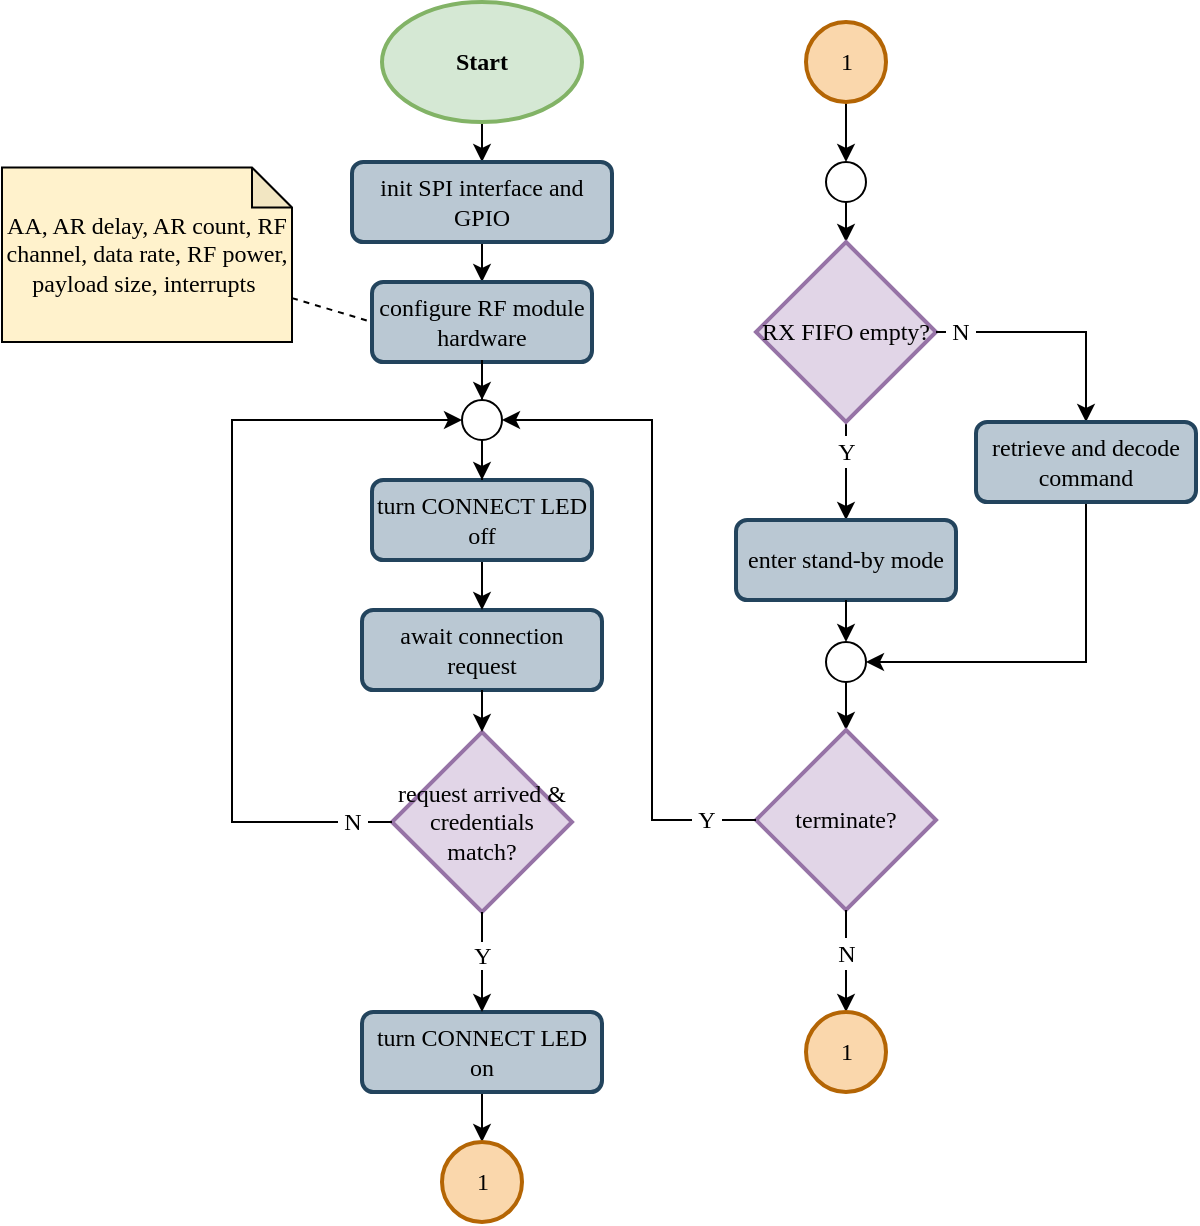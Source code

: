 <mxfile version="13.9.9" type="device"><diagram id="Gmn87rkZ1sbhD14VG3U4" name="Page-1"><mxGraphModel dx="796" dy="705" grid="1" gridSize="10" guides="1" tooltips="1" connect="1" arrows="1" fold="1" page="1" pageScale="1" pageWidth="1169" pageHeight="827" math="0" shadow="0"><root><mxCell id="0"/><mxCell id="1" parent="0"/><mxCell id="sBmosrN4FuCWImrNVC2r-1" style="edgeStyle=orthogonalEdgeStyle;rounded=0;orthogonalLoop=1;jettySize=auto;html=1;fontFamily=Consolas;" edge="1" parent="1" source="sBmosrN4FuCWImrNVC2r-2" target="sBmosrN4FuCWImrNVC2r-4"><mxGeometry relative="1" as="geometry"><mxPoint x="495" y="188" as="targetPoint"/><mxPoint x="495" y="160" as="sourcePoint"/></mxGeometry></mxCell><mxCell id="sBmosrN4FuCWImrNVC2r-2" value="Start" style="strokeWidth=2;html=1;shape=mxgraph.flowchart.start_1;whiteSpace=wrap;fillColor=#d5e8d4;strokeColor=#82b366;fontStyle=1;fontFamily=Consolas;" vertex="1" parent="1"><mxGeometry x="445" y="100" width="100" height="60" as="geometry"/></mxCell><mxCell id="sBmosrN4FuCWImrNVC2r-3" style="edgeStyle=orthogonalEdgeStyle;rounded=0;orthogonalLoop=1;jettySize=auto;html=1;fontFamily=Consolas;" edge="1" parent="1" source="sBmosrN4FuCWImrNVC2r-4" target="sBmosrN4FuCWImrNVC2r-5"><mxGeometry relative="1" as="geometry"><mxPoint x="495" y="238" as="sourcePoint"/><mxPoint x="495" y="252.75" as="targetPoint"/></mxGeometry></mxCell><mxCell id="sBmosrN4FuCWImrNVC2r-4" value="init SPI interface and GPIO" style="rounded=1;whiteSpace=wrap;html=1;arcSize=14;fillColor=#bac8d3;strokeColor=#23445d;fontFamily=Consolas;strokeWidth=2;" vertex="1" parent="1"><mxGeometry x="430" y="180" width="130" height="40" as="geometry"/></mxCell><mxCell id="sBmosrN4FuCWImrNVC2r-5" value="configure RF module hardware" style="rounded=1;whiteSpace=wrap;html=1;arcSize=14;fillColor=#bac8d3;strokeColor=#23445d;fontFamily=Consolas;strokeWidth=2;" vertex="1" parent="1"><mxGeometry x="440" y="240" width="110" height="40" as="geometry"/></mxCell><mxCell id="sBmosrN4FuCWImrNVC2r-6" style="edgeStyle=orthogonalEdgeStyle;rounded=0;orthogonalLoop=1;jettySize=auto;html=1;fontFamily=Consolas;" edge="1" parent="1" source="sBmosrN4FuCWImrNVC2r-5" target="sBmosrN4FuCWImrNVC2r-18"><mxGeometry relative="1" as="geometry"><mxPoint x="495" y="400" as="sourcePoint"/><mxPoint x="495" y="300" as="targetPoint"/><Array as="points"/></mxGeometry></mxCell><mxCell id="sBmosrN4FuCWImrNVC2r-7" style="rounded=0;orthogonalLoop=1;jettySize=auto;html=1;endArrow=none;endFill=0;fontFamily=Consolas;dashed=1;entryX=0;entryY=0.5;entryDx=0;entryDy=0;" edge="1" parent="1" source="sBmosrN4FuCWImrNVC2r-8" target="sBmosrN4FuCWImrNVC2r-5"><mxGeometry relative="1" as="geometry"/></mxCell><mxCell id="sBmosrN4FuCWImrNVC2r-8" value="AA, AR delay, AR count, RF channel, data rate, RF power, payload size, interrupts&amp;nbsp;" style="shape=note;html=1;backgroundOutline=1;darkOpacity=0.05;size=20;fillColor=#fff2cc;strokeColor=#000000;whiteSpace=wrap;fontFamily=Consolas;" vertex="1" parent="1"><mxGeometry x="255" y="182.75" width="145" height="87.25" as="geometry"/></mxCell><mxCell id="sBmosrN4FuCWImrNVC2r-11" value="await connection request" style="rounded=1;whiteSpace=wrap;html=1;arcSize=14;fillColor=#bac8d3;strokeColor=#23445d;fontFamily=Consolas;strokeWidth=2;" vertex="1" parent="1"><mxGeometry x="435" y="404" width="120" height="40" as="geometry"/></mxCell><mxCell id="sBmosrN4FuCWImrNVC2r-12" style="edgeStyle=orthogonalEdgeStyle;rounded=0;orthogonalLoop=1;jettySize=auto;html=1;entryX=0.5;entryY=0;entryDx=0;entryDy=0;endArrow=classic;endFill=1;fontFamily=Consolas;" edge="1" parent="1" source="sBmosrN4FuCWImrNVC2r-116" target="sBmosrN4FuCWImrNVC2r-11"><mxGeometry relative="1" as="geometry"><mxPoint x="495" y="285" as="sourcePoint"/><mxPoint x="495" y="415" as="targetPoint"/><Array as="points"><mxPoint x="495" y="325"/><mxPoint x="495" y="325"/></Array></mxGeometry></mxCell><mxCell id="sBmosrN4FuCWImrNVC2r-14" value="request arrived &amp;amp; credentials match?" style="strokeWidth=2;html=1;shape=mxgraph.flowchart.decision;whiteSpace=wrap;fillColor=#e1d5e7;strokeColor=#9673a6;fontFamily=Consolas;" vertex="1" parent="1"><mxGeometry x="450" y="465" width="90" height="90" as="geometry"/></mxCell><mxCell id="sBmosrN4FuCWImrNVC2r-17" style="edgeStyle=orthogonalEdgeStyle;rounded=0;orthogonalLoop=1;jettySize=auto;html=1;entryX=0.5;entryY=0;entryDx=0;entryDy=0;endArrow=classic;endFill=1;fontFamily=Consolas;entryPerimeter=0;" edge="1" parent="1" source="sBmosrN4FuCWImrNVC2r-11" target="sBmosrN4FuCWImrNVC2r-14"><mxGeometry relative="1" as="geometry"><mxPoint x="495" y="425" as="sourcePoint"/><mxPoint x="495" y="455" as="targetPoint"/></mxGeometry></mxCell><mxCell id="sBmosrN4FuCWImrNVC2r-18" value="" style="ellipse;whiteSpace=wrap;html=1;aspect=fixed;" vertex="1" parent="1"><mxGeometry x="485" y="299" width="20" height="20" as="geometry"/></mxCell><mxCell id="sBmosrN4FuCWImrNVC2r-19" value="Y" style="text;html=1;strokeColor=none;fillColor=none;align=center;verticalAlign=middle;whiteSpace=wrap;rounded=0;fontFamily=Consolas;" vertex="1" parent="1"><mxGeometry x="487.5" y="570" width="15" height="14" as="geometry"/></mxCell><mxCell id="sBmosrN4FuCWImrNVC2r-20" style="edgeStyle=orthogonalEdgeStyle;rounded=0;orthogonalLoop=1;jettySize=auto;html=1;entryX=0.5;entryY=1;entryDx=0;entryDy=0;endArrow=none;endFill=0;fontFamily=Consolas;entryPerimeter=0;exitX=0.5;exitY=0;exitDx=0;exitDy=0;" edge="1" parent="1" source="sBmosrN4FuCWImrNVC2r-19" target="sBmosrN4FuCWImrNVC2r-14"><mxGeometry relative="1" as="geometry"><mxPoint x="510" y="560" as="sourcePoint"/><mxPoint x="495" y="655" as="targetPoint"/><Array as="points"/></mxGeometry></mxCell><mxCell id="sBmosrN4FuCWImrNVC2r-21" style="edgeStyle=orthogonalEdgeStyle;rounded=0;orthogonalLoop=1;jettySize=auto;html=1;endArrow=classic;endFill=1;fontFamily=Consolas;" edge="1" parent="1" source="sBmosrN4FuCWImrNVC2r-22" target="sBmosrN4FuCWImrNVC2r-61"><mxGeometry relative="1" as="geometry"/></mxCell><mxCell id="sBmosrN4FuCWImrNVC2r-22" value="turn CONNECT LED on" style="rounded=1;whiteSpace=wrap;html=1;arcSize=14;fillColor=#bac8d3;strokeColor=#23445d;fontFamily=Consolas;strokeWidth=2;" vertex="1" parent="1"><mxGeometry x="435" y="605" width="120" height="40" as="geometry"/></mxCell><mxCell id="sBmosrN4FuCWImrNVC2r-23" style="edgeStyle=orthogonalEdgeStyle;rounded=0;orthogonalLoop=1;jettySize=auto;html=1;entryX=0.5;entryY=0;entryDx=0;entryDy=0;endArrow=classic;endFill=1;fontFamily=Consolas;" edge="1" parent="1" source="sBmosrN4FuCWImrNVC2r-19" target="sBmosrN4FuCWImrNVC2r-22"><mxGeometry relative="1" as="geometry"><mxPoint x="495" y="599" as="sourcePoint"/><mxPoint x="495" y="680" as="targetPoint"/><Array as="points"><mxPoint x="495" y="590"/><mxPoint x="495" y="590"/></Array></mxGeometry></mxCell><mxCell id="sBmosrN4FuCWImrNVC2r-24" style="edgeStyle=orthogonalEdgeStyle;rounded=0;orthogonalLoop=1;jettySize=auto;html=1;fontFamily=Consolas;" edge="1" parent="1" source="sBmosrN4FuCWImrNVC2r-27" target="sBmosrN4FuCWImrNVC2r-26"><mxGeometry relative="1" as="geometry"><mxPoint x="677" y="160" as="targetPoint"/></mxGeometry></mxCell><mxCell id="sBmosrN4FuCWImrNVC2r-25" style="edgeStyle=orthogonalEdgeStyle;rounded=0;orthogonalLoop=1;jettySize=auto;html=1;entryX=0.5;entryY=0;entryDx=0;entryDy=0;fontFamily=Consolas;endArrow=none;endFill=0;" edge="1" parent="1" source="sBmosrN4FuCWImrNVC2r-26" target="sBmosrN4FuCWImrNVC2r-29"><mxGeometry relative="1" as="geometry"><Array as="points"><mxPoint x="677" y="310"/><mxPoint x="677" y="310"/></Array></mxGeometry></mxCell><mxCell id="sBmosrN4FuCWImrNVC2r-100" style="edgeStyle=orthogonalEdgeStyle;rounded=0;orthogonalLoop=1;jettySize=auto;html=1;entryX=0.5;entryY=0;entryDx=0;entryDy=0;" edge="1" parent="1" source="sBmosrN4FuCWImrNVC2r-102" target="sBmosrN4FuCWImrNVC2r-119"><mxGeometry relative="1" as="geometry"><mxPoint x="780" y="310" as="targetPoint"/><Array as="points"><mxPoint x="797" y="265"/></Array></mxGeometry></mxCell><mxCell id="sBmosrN4FuCWImrNVC2r-26" value="RX FIFO empty?" style="strokeWidth=2;html=1;shape=mxgraph.flowchart.decision;whiteSpace=wrap;fillColor=#e1d5e7;strokeColor=#9673a6;fontFamily=Consolas;" vertex="1" parent="1"><mxGeometry x="632" y="220" width="90" height="90" as="geometry"/></mxCell><mxCell id="sBmosrN4FuCWImrNVC2r-27" value="" style="ellipse;whiteSpace=wrap;html=1;aspect=fixed;" vertex="1" parent="1"><mxGeometry x="667" y="180" width="20" height="20" as="geometry"/></mxCell><mxCell id="sBmosrN4FuCWImrNVC2r-28" style="edgeStyle=orthogonalEdgeStyle;rounded=0;orthogonalLoop=1;jettySize=auto;html=1;fontFamily=Consolas;" edge="1" parent="1" source="sBmosrN4FuCWImrNVC2r-29" target="sBmosrN4FuCWImrNVC2r-95"><mxGeometry relative="1" as="geometry"><mxPoint x="677" y="370" as="targetPoint"/><Array as="points"/></mxGeometry></mxCell><mxCell id="sBmosrN4FuCWImrNVC2r-29" value="Y" style="text;html=1;strokeColor=none;fillColor=none;align=center;verticalAlign=middle;whiteSpace=wrap;rounded=0;fontFamily=Consolas;" vertex="1" parent="1"><mxGeometry x="669.5" y="317" width="15" height="16" as="geometry"/></mxCell><mxCell id="sBmosrN4FuCWImrNVC2r-33" style="edgeStyle=orthogonalEdgeStyle;rounded=0;orthogonalLoop=1;jettySize=auto;html=1;entryX=0.5;entryY=0;entryDx=0;entryDy=0;endArrow=classic;endFill=1;fontFamily=Consolas;" edge="1" parent="1" target="sBmosrN4FuCWImrNVC2r-27"><mxGeometry relative="1" as="geometry"><mxPoint x="677" y="150" as="sourcePoint"/></mxGeometry></mxCell><mxCell id="sBmosrN4FuCWImrNVC2r-61" value="1" style="verticalLabelPosition=middle;verticalAlign=middle;html=1;shape=mxgraph.flowchart.on-page_reference;strokeWidth=2;align=center;labelPosition=center;fillColor=#fad7ac;strokeColor=#b46504;fontFamily=Consolas;" vertex="1" parent="1"><mxGeometry x="475" y="670" width="40" height="40" as="geometry"/></mxCell><mxCell id="sBmosrN4FuCWImrNVC2r-62" value="1" style="verticalLabelPosition=middle;verticalAlign=middle;html=1;shape=mxgraph.flowchart.on-page_reference;strokeWidth=2;align=center;labelPosition=center;fillColor=#fad7ac;strokeColor=#b46504;fontFamily=Consolas;" vertex="1" parent="1"><mxGeometry x="657" y="110" width="40" height="40" as="geometry"/></mxCell><mxCell id="sBmosrN4FuCWImrNVC2r-112" style="edgeStyle=orthogonalEdgeStyle;rounded=0;orthogonalLoop=1;jettySize=auto;html=1;entryX=0;entryY=0.5;entryDx=0;entryDy=0;endArrow=classic;endFill=1;" edge="1" parent="1" source="sBmosrN4FuCWImrNVC2r-82" target="sBmosrN4FuCWImrNVC2r-18"><mxGeometry relative="1" as="geometry"><Array as="points"><mxPoint x="370" y="510"/><mxPoint x="370" y="309"/></Array></mxGeometry></mxCell><mxCell id="sBmosrN4FuCWImrNVC2r-82" value="N" style="text;html=1;strokeColor=none;fillColor=none;align=center;verticalAlign=middle;whiteSpace=wrap;rounded=0;fontFamily=Consolas;" vertex="1" parent="1"><mxGeometry x="423" y="503" width="15" height="14" as="geometry"/></mxCell><mxCell id="sBmosrN4FuCWImrNVC2r-83" style="edgeStyle=none;rounded=0;orthogonalLoop=1;jettySize=auto;html=1;endArrow=none;endFill=0;fontFamily=Consolas;exitX=0;exitY=0.5;exitDx=0;exitDy=0;exitPerimeter=0;" edge="1" parent="1" source="sBmosrN4FuCWImrNVC2r-14" target="sBmosrN4FuCWImrNVC2r-82"><mxGeometry relative="1" as="geometry"><mxPoint x="450" y="481.86" as="sourcePoint"/><mxPoint x="410" y="500" as="targetPoint"/></mxGeometry></mxCell><mxCell id="sBmosrN4FuCWImrNVC2r-97" style="edgeStyle=orthogonalEdgeStyle;rounded=0;orthogonalLoop=1;jettySize=auto;html=1;" edge="1" parent="1" source="sBmosrN4FuCWImrNVC2r-98" target="sBmosrN4FuCWImrNVC2r-96"><mxGeometry relative="1" as="geometry"/></mxCell><mxCell id="sBmosrN4FuCWImrNVC2r-95" value="enter stand-by mode" style="rounded=1;whiteSpace=wrap;html=1;arcSize=14;fillColor=#bac8d3;strokeColor=#23445d;fontFamily=Consolas;strokeWidth=2;" vertex="1" parent="1"><mxGeometry x="622" y="359" width="110" height="40" as="geometry"/></mxCell><mxCell id="sBmosrN4FuCWImrNVC2r-106" style="edgeStyle=orthogonalEdgeStyle;rounded=0;orthogonalLoop=1;jettySize=auto;html=1;endArrow=classic;endFill=1;entryX=0.5;entryY=0;entryDx=0;entryDy=0;entryPerimeter=0;exitX=0.5;exitY=1;exitDx=0;exitDy=0;" edge="1" parent="1" source="sBmosrN4FuCWImrNVC2r-107" target="sBmosrN4FuCWImrNVC2r-113"><mxGeometry relative="1" as="geometry"><mxPoint x="690" y="190" as="targetPoint"/><Array as="points"><mxPoint x="677" y="590"/><mxPoint x="677" y="590"/></Array></mxGeometry></mxCell><mxCell id="sBmosrN4FuCWImrNVC2r-109" style="edgeStyle=orthogonalEdgeStyle;rounded=0;orthogonalLoop=1;jettySize=auto;html=1;entryX=1;entryY=0.5;entryDx=0;entryDy=0;endArrow=classic;endFill=1;" edge="1" parent="1" source="sBmosrN4FuCWImrNVC2r-110" target="sBmosrN4FuCWImrNVC2r-18"><mxGeometry relative="1" as="geometry"><Array as="points"><mxPoint x="580" y="509"/><mxPoint x="580" y="309"/></Array></mxGeometry></mxCell><mxCell id="sBmosrN4FuCWImrNVC2r-96" value="terminate?" style="strokeWidth=2;html=1;shape=mxgraph.flowchart.decision;whiteSpace=wrap;fillColor=#e1d5e7;strokeColor=#9673a6;fontFamily=Consolas;" vertex="1" parent="1"><mxGeometry x="632" y="464" width="90" height="90" as="geometry"/></mxCell><mxCell id="sBmosrN4FuCWImrNVC2r-98" value="" style="ellipse;whiteSpace=wrap;html=1;aspect=fixed;" vertex="1" parent="1"><mxGeometry x="667" y="420" width="20" height="20" as="geometry"/></mxCell><mxCell id="sBmosrN4FuCWImrNVC2r-99" style="edgeStyle=orthogonalEdgeStyle;rounded=0;orthogonalLoop=1;jettySize=auto;html=1;" edge="1" parent="1" source="sBmosrN4FuCWImrNVC2r-95" target="sBmosrN4FuCWImrNVC2r-98"><mxGeometry relative="1" as="geometry"><mxPoint x="677" y="399" as="sourcePoint"/><mxPoint x="677" y="474" as="targetPoint"/></mxGeometry></mxCell><mxCell id="sBmosrN4FuCWImrNVC2r-102" value="N" style="text;html=1;strokeColor=none;fillColor=none;align=center;verticalAlign=middle;whiteSpace=wrap;rounded=0;fontFamily=Consolas;" vertex="1" parent="1"><mxGeometry x="727" y="257" width="15" height="16" as="geometry"/></mxCell><mxCell id="sBmosrN4FuCWImrNVC2r-103" style="edgeStyle=orthogonalEdgeStyle;rounded=0;orthogonalLoop=1;jettySize=auto;html=1;entryX=0;entryY=0.5;entryDx=0;entryDy=0;endArrow=none;endFill=0;" edge="1" parent="1" source="sBmosrN4FuCWImrNVC2r-26" target="sBmosrN4FuCWImrNVC2r-102"><mxGeometry relative="1" as="geometry"><mxPoint x="722" y="265" as="sourcePoint"/><mxPoint x="687" y="430" as="targetPoint"/><Array as="points"><mxPoint x="722" y="265"/><mxPoint x="722" y="265"/></Array></mxGeometry></mxCell><mxCell id="sBmosrN4FuCWImrNVC2r-107" value="N" style="text;html=1;strokeColor=none;fillColor=none;align=center;verticalAlign=middle;whiteSpace=wrap;rounded=0;fontFamily=Consolas;" vertex="1" parent="1"><mxGeometry x="669.5" y="568" width="15" height="16" as="geometry"/></mxCell><mxCell id="sBmosrN4FuCWImrNVC2r-108" style="edgeStyle=orthogonalEdgeStyle;rounded=0;orthogonalLoop=1;jettySize=auto;html=1;entryX=0.5;entryY=0;entryDx=0;entryDy=0;endArrow=none;endFill=0;exitX=0.5;exitY=1;exitDx=0;exitDy=0;exitPerimeter=0;" edge="1" parent="1" source="sBmosrN4FuCWImrNVC2r-96" target="sBmosrN4FuCWImrNVC2r-107"><mxGeometry relative="1" as="geometry"><mxPoint x="632" y="510.0" as="sourcePoint"/><mxPoint x="667" y="190" as="targetPoint"/><Array as="points"><mxPoint x="677" y="560"/><mxPoint x="677" y="560"/></Array></mxGeometry></mxCell><mxCell id="sBmosrN4FuCWImrNVC2r-110" value="Y" style="text;html=1;strokeColor=none;fillColor=none;align=center;verticalAlign=middle;whiteSpace=wrap;rounded=0;fontFamily=Consolas;" vertex="1" parent="1"><mxGeometry x="600" y="501" width="15" height="16" as="geometry"/></mxCell><mxCell id="sBmosrN4FuCWImrNVC2r-111" style="edgeStyle=orthogonalEdgeStyle;rounded=0;orthogonalLoop=1;jettySize=auto;html=1;entryX=1;entryY=0.5;entryDx=0;entryDy=0;endArrow=none;endFill=0;exitX=0;exitY=0.5;exitDx=0;exitDy=0;exitPerimeter=0;" edge="1" parent="1" source="sBmosrN4FuCWImrNVC2r-96" target="sBmosrN4FuCWImrNVC2r-110"><mxGeometry relative="1" as="geometry"><mxPoint x="632" y="449" as="sourcePoint"/><mxPoint x="475" y="309" as="targetPoint"/><Array as="points"><mxPoint x="615" y="509"/></Array></mxGeometry></mxCell><mxCell id="sBmosrN4FuCWImrNVC2r-113" value="1" style="verticalLabelPosition=middle;verticalAlign=middle;html=1;shape=mxgraph.flowchart.on-page_reference;strokeWidth=2;align=center;labelPosition=center;fillColor=#fad7ac;strokeColor=#b46504;fontFamily=Consolas;" vertex="1" parent="1"><mxGeometry x="657" y="605" width="40" height="40" as="geometry"/></mxCell><mxCell id="sBmosrN4FuCWImrNVC2r-116" value="turn CONNECT LED off" style="rounded=1;whiteSpace=wrap;html=1;arcSize=14;fillColor=#bac8d3;strokeColor=#23445d;fontFamily=Consolas;strokeWidth=2;" vertex="1" parent="1"><mxGeometry x="440" y="339" width="110" height="40" as="geometry"/></mxCell><mxCell id="sBmosrN4FuCWImrNVC2r-117" style="edgeStyle=orthogonalEdgeStyle;rounded=0;orthogonalLoop=1;jettySize=auto;html=1;entryX=0.5;entryY=0;entryDx=0;entryDy=0;endArrow=classic;endFill=1;fontFamily=Consolas;" edge="1" parent="1" source="sBmosrN4FuCWImrNVC2r-18" target="sBmosrN4FuCWImrNVC2r-116"><mxGeometry relative="1" as="geometry"><mxPoint x="495" y="319" as="sourcePoint"/><mxPoint x="495" y="394" as="targetPoint"/><Array as="points"/></mxGeometry></mxCell><mxCell id="sBmosrN4FuCWImrNVC2r-120" style="edgeStyle=orthogonalEdgeStyle;rounded=0;orthogonalLoop=1;jettySize=auto;html=1;entryX=1;entryY=0.5;entryDx=0;entryDy=0;endArrow=classic;endFill=1;" edge="1" parent="1" source="sBmosrN4FuCWImrNVC2r-119" target="sBmosrN4FuCWImrNVC2r-98"><mxGeometry relative="1" as="geometry"><Array as="points"><mxPoint x="797" y="430"/></Array></mxGeometry></mxCell><mxCell id="sBmosrN4FuCWImrNVC2r-119" value="retrieve and decode command" style="rounded=1;whiteSpace=wrap;html=1;arcSize=14;fillColor=#bac8d3;strokeColor=#23445d;fontFamily=Consolas;strokeWidth=2;" vertex="1" parent="1"><mxGeometry x="742" y="310" width="110" height="40" as="geometry"/></mxCell></root></mxGraphModel></diagram></mxfile>
